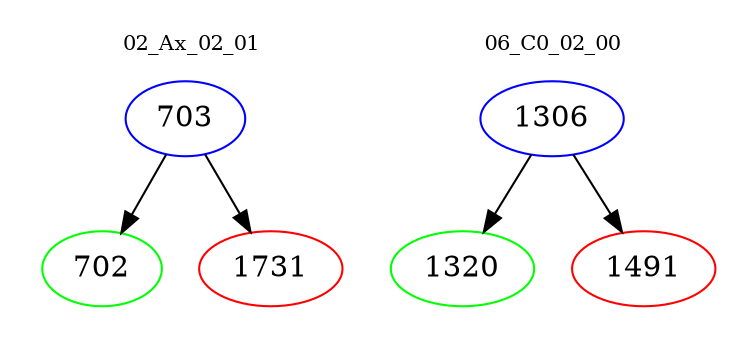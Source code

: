 digraph{
subgraph cluster_0 {
color = white
label = "02_Ax_02_01";
fontsize=10;
T0_703 [label="703", color="blue"]
T0_703 -> T0_702 [color="black"]
T0_702 [label="702", color="green"]
T0_703 -> T0_1731 [color="black"]
T0_1731 [label="1731", color="red"]
}
subgraph cluster_1 {
color = white
label = "06_C0_02_00";
fontsize=10;
T1_1306 [label="1306", color="blue"]
T1_1306 -> T1_1320 [color="black"]
T1_1320 [label="1320", color="green"]
T1_1306 -> T1_1491 [color="black"]
T1_1491 [label="1491", color="red"]
}
}
